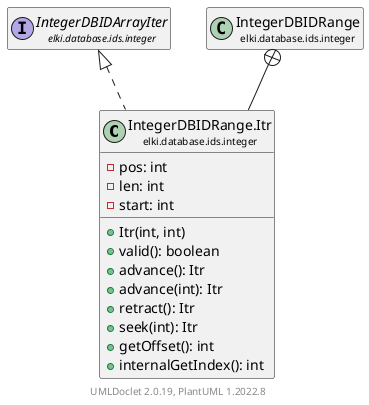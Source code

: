 @startuml
    remove .*\.(Instance|Par|Parameterizer|Factory)$
    set namespaceSeparator none
    hide empty fields
    hide empty methods

    class "<size:14>IntegerDBIDRange.Itr\n<size:10>elki.database.ids.integer" as elki.database.ids.integer.IntegerDBIDRange.Itr [[IntegerDBIDRange.Itr.html]] {
        -pos: int
        -len: int
        -start: int
        +Itr(int, int)
        +valid(): boolean
        +advance(): Itr
        +advance(int): Itr
        +retract(): Itr
        +seek(int): Itr
        +getOffset(): int
        +internalGetIndex(): int
    }

    interface "<size:14>IntegerDBIDArrayIter\n<size:10>elki.database.ids.integer" as elki.database.ids.integer.IntegerDBIDArrayIter [[IntegerDBIDArrayIter.html]]
    class "<size:14>IntegerDBIDRange\n<size:10>elki.database.ids.integer" as elki.database.ids.integer.IntegerDBIDRange [[IntegerDBIDRange.html]]

    elki.database.ids.integer.IntegerDBIDArrayIter <|.. elki.database.ids.integer.IntegerDBIDRange.Itr
    elki.database.ids.integer.IntegerDBIDRange +-- elki.database.ids.integer.IntegerDBIDRange.Itr

    center footer UMLDoclet 2.0.19, PlantUML 1.2022.8
@enduml
